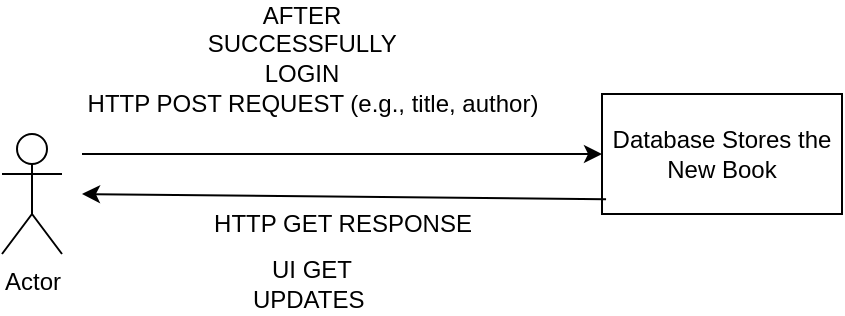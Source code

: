 <mxfile version="24.2.1" type="device">
  <diagram name="Page-1" id="IbYNvL6jk4RenXgtdn_l">
    <mxGraphModel dx="1050" dy="557" grid="1" gridSize="10" guides="1" tooltips="1" connect="1" arrows="1" fold="1" page="1" pageScale="1" pageWidth="850" pageHeight="1100" math="0" shadow="0">
      <root>
        <mxCell id="0" />
        <mxCell id="1" parent="0" />
        <mxCell id="fgXlCc_KFYQsb9mQNHkj-1" value="Actor" style="shape=umlActor;verticalLabelPosition=bottom;verticalAlign=top;html=1;outlineConnect=0;" vertex="1" parent="1">
          <mxGeometry x="80" y="270" width="30" height="60" as="geometry" />
        </mxCell>
        <mxCell id="fgXlCc_KFYQsb9mQNHkj-2" value="Database Stores the New Book" style="rounded=0;whiteSpace=wrap;html=1;" vertex="1" parent="1">
          <mxGeometry x="380" y="250" width="120" height="60" as="geometry" />
        </mxCell>
        <mxCell id="fgXlCc_KFYQsb9mQNHkj-3" value="" style="endArrow=classic;html=1;rounded=0;entryX=0;entryY=0.5;entryDx=0;entryDy=0;" edge="1" parent="1" target="fgXlCc_KFYQsb9mQNHkj-2">
          <mxGeometry width="50" height="50" relative="1" as="geometry">
            <mxPoint x="120" y="280" as="sourcePoint" />
            <mxPoint x="340" y="280" as="targetPoint" />
          </mxGeometry>
        </mxCell>
        <mxCell id="fgXlCc_KFYQsb9mQNHkj-5" value="" style="endArrow=classic;html=1;rounded=0;exitX=0.017;exitY=0.877;exitDx=0;exitDy=0;exitPerimeter=0;" edge="1" parent="1" source="fgXlCc_KFYQsb9mQNHkj-2">
          <mxGeometry width="50" height="50" relative="1" as="geometry">
            <mxPoint x="400" y="350" as="sourcePoint" />
            <mxPoint x="120" y="300" as="targetPoint" />
          </mxGeometry>
        </mxCell>
        <mxCell id="fgXlCc_KFYQsb9mQNHkj-6" value="HTTP POST REQUEST (e.g., title, author)" style="text;html=1;align=center;verticalAlign=middle;resizable=0;points=[];autosize=1;strokeColor=none;fillColor=none;" vertex="1" parent="1">
          <mxGeometry x="110" y="240" width="250" height="30" as="geometry" />
        </mxCell>
        <mxCell id="fgXlCc_KFYQsb9mQNHkj-7" value="HTTP GET RESPONSE" style="text;html=1;align=center;verticalAlign=middle;resizable=0;points=[];autosize=1;strokeColor=none;fillColor=none;" vertex="1" parent="1">
          <mxGeometry x="175" y="300" width="150" height="30" as="geometry" />
        </mxCell>
        <mxCell id="fgXlCc_KFYQsb9mQNHkj-8" value="AFTER SUCCESSFULLY LOGIN" style="text;html=1;align=center;verticalAlign=middle;whiteSpace=wrap;rounded=0;" vertex="1" parent="1">
          <mxGeometry x="200" y="210" width="60" height="30" as="geometry" />
        </mxCell>
        <mxCell id="fgXlCc_KFYQsb9mQNHkj-9" value="UI GET UPDATES&amp;nbsp;" style="text;html=1;align=center;verticalAlign=middle;whiteSpace=wrap;rounded=0;" vertex="1" parent="1">
          <mxGeometry x="205" y="330" width="60" height="30" as="geometry" />
        </mxCell>
      </root>
    </mxGraphModel>
  </diagram>
</mxfile>
